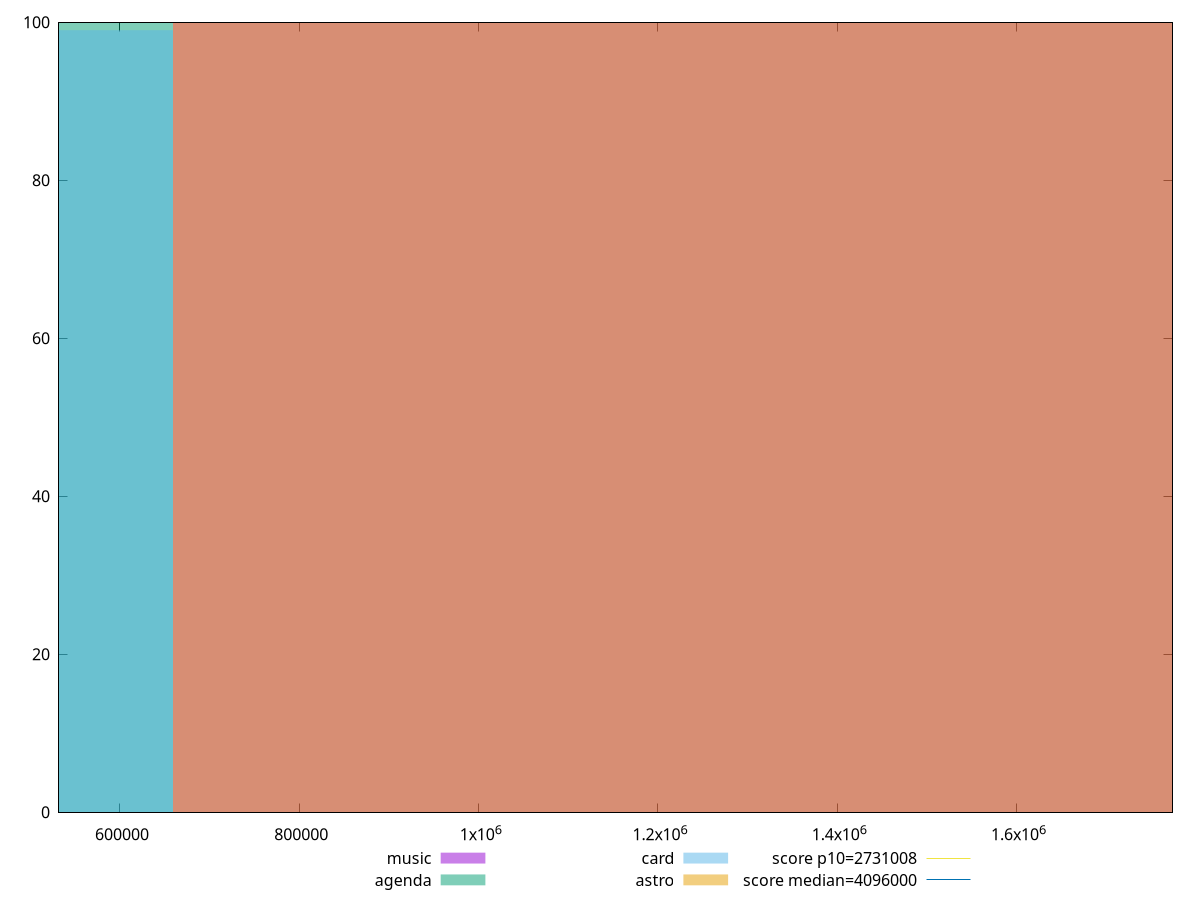 reset

$music <<EOF
1318240.0532312065 100
EOF

$agenda <<EOF
0 100
EOF

$card <<EOF
0 99
EOF

$astro <<EOF
1318240.0532312065 100
EOF

set key outside below
set boxwidth 1318240.0532312065
set xrange [532009:1773848]
set yrange [0:100]
set trange [0:100]
set style fill transparent solid 0.5 noborder

set parametric
set terminal svg size 640, 520 enhanced background rgb 'white'
set output "reports/report_00030_2021-02-24T20-42-31.540Z/total-byte-weight/comparison/histogram/all_raw.svg"

plot $music title "music" with boxes, \
     $agenda title "agenda" with boxes, \
     $card title "card" with boxes, \
     $astro title "astro" with boxes, \
     2731008,t title "score p10=2731008", \
     4096000,t title "score median=4096000"

reset
